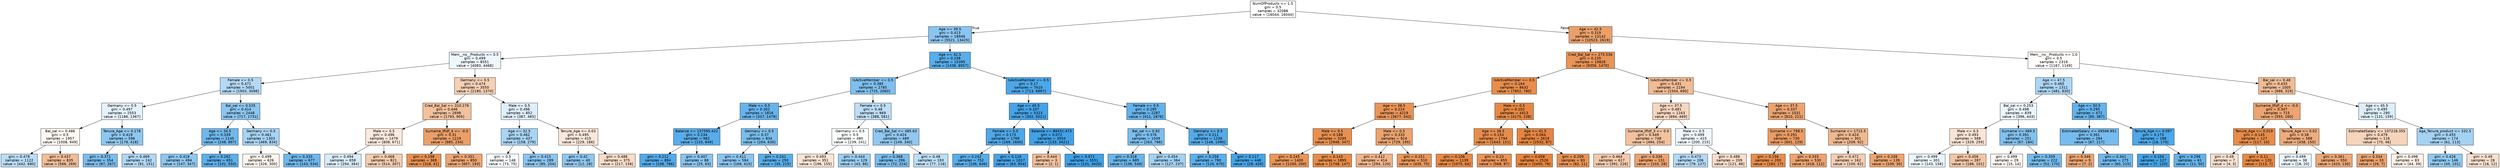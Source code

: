 digraph Tree {
node [shape=box, style="filled", color="black", fontname="helvetica"] ;
edge [fontname="helvetica"] ;
0 [label="NumOfProducts <= 1.5\ngini = 0.5\nsamples = 32088\nvalue = [16044, 16044]", fillcolor="#ffffff"] ;
1 [label="Age <= 39.5\ngini = 0.413\nsamples = 18946\nvalue = [5521, 13425]", fillcolor="#8ac5f0"] ;
0 -> 1 [labeldistance=2.5, labelangle=45, headlabel="True"] ;
2 [label="Mem__no__Products <= 0.5\ngini = 0.499\nsamples = 8551\nvalue = [4083, 4468]", fillcolor="#eef7fd"] ;
1 -> 2 ;
3 [label="Female <= 0.5\ngini = 0.471\nsamples = 5001\nvalue = [1903, 3098]", fillcolor="#b3d9f5"] ;
2 -> 3 ;
4 [label="Germany <= 0.5\ngini = 0.497\nsamples = 2553\nvalue = [1186, 1367]", fillcolor="#e5f2fc"] ;
3 -> 4 ;
5 [label="Bal_sal <= 0.486\ngini = 0.5\nsamples = 1957\nvalue = [1008, 949]", fillcolor="#fdf8f3"] ;
4 -> 5 ;
6 [label="gini = 0.478\nsamples = 1122\nvalue = [442, 680]", fillcolor="#baddf6"] ;
5 -> 6 ;
7 [label="gini = 0.437\nsamples = 835\nvalue = [566, 269]", fillcolor="#f1bd97"] ;
5 -> 7 ;
8 [label="Tenure_Age <= 0.178\ngini = 0.419\nsamples = 596\nvalue = [178, 418]", fillcolor="#8dc7f0"] ;
4 -> 8 ;
9 [label="gini = 0.371\nsamples = 354\nvalue = [87, 267]", fillcolor="#7abded"] ;
8 -> 9 ;
10 [label="gini = 0.469\nsamples = 242\nvalue = [91, 151]", fillcolor="#b0d8f5"] ;
8 -> 10 ;
11 [label="Bal_sal <= 0.535\ngini = 0.414\nsamples = 2448\nvalue = [717, 1731]", fillcolor="#8bc6f0"] ;
3 -> 11 ;
12 [label="Age <= 34.5\ngini = 0.339\nsamples = 1145\nvalue = [248, 897]", fillcolor="#70b8ec"] ;
11 -> 12 ;
13 [label="gini = 0.418\nsamples = 494\nvalue = [147, 347]", fillcolor="#8dc7f0"] ;
12 -> 13 ;
14 [label="gini = 0.262\nsamples = 651\nvalue = [101, 550]", fillcolor="#5dafea"] ;
12 -> 14 ;
15 [label="Germany <= 0.5\ngini = 0.461\nsamples = 1303\nvalue = [469, 834]", fillcolor="#a8d4f4"] ;
11 -> 15 ;
16 [label="gini = 0.499\nsamples = 626\nvalue = [326, 300]", fillcolor="#fdf5ef"] ;
15 -> 16 ;
17 [label="gini = 0.333\nsamples = 677\nvalue = [143, 534]", fillcolor="#6eb7ec"] ;
15 -> 17 ;
18 [label="Germany <= 0.5\ngini = 0.474\nsamples = 3550\nvalue = [2180, 1370]", fillcolor="#f5d0b5"] ;
2 -> 18 ;
19 [label="Cred_Bal_Sal <= 310.276\ngini = 0.446\nsamples = 2698\nvalue = [1793, 905]", fillcolor="#f2c19d"] ;
18 -> 19 ;
20 [label="Male <= 0.5\ngini = 0.496\nsamples = 1479\nvalue = [808, 671]", fillcolor="#fbeadd"] ;
19 -> 20 ;
21 [label="gini = 0.494\nsamples = 658\nvalue = [294, 364]", fillcolor="#d9ecfa"] ;
20 -> 21 ;
22 [label="gini = 0.468\nsamples = 821\nvalue = [514, 307]", fillcolor="#f5ccaf"] ;
20 -> 22 ;
23 [label="Surname_tfidf_4 <= -0.0\ngini = 0.31\nsamples = 1219\nvalue = [985, 234]", fillcolor="#eb9f68"] ;
19 -> 23 ;
24 [label="gini = 0.198\nsamples = 369\nvalue = [328, 41]", fillcolor="#e89152"] ;
23 -> 24 ;
25 [label="gini = 0.351\nsamples = 850\nvalue = [657, 193]", fillcolor="#eda673"] ;
23 -> 25 ;
26 [label="Male <= 0.5\ngini = 0.496\nsamples = 852\nvalue = [387, 465]", fillcolor="#deeffb"] ;
18 -> 26 ;
27 [label="Age <= 32.5\ngini = 0.462\nsamples = 437\nvalue = [158, 279]", fillcolor="#a9d4f4"] ;
26 -> 27 ;
28 [label="gini = 0.5\nsamples = 148\nvalue = [73, 75]", fillcolor="#fafcfe"] ;
27 -> 28 ;
29 [label="gini = 0.415\nsamples = 289\nvalue = [85, 204]", fillcolor="#8bc6f0"] ;
27 -> 29 ;
30 [label="Tenure_Age <= 0.03\ngini = 0.495\nsamples = 415\nvalue = [229, 186]", fillcolor="#fae7da"] ;
26 -> 30 ;
31 [label="gini = 0.42\nsamples = 40\nvalue = [12, 28]", fillcolor="#8ec7f0"] ;
30 -> 31 ;
32 [label="gini = 0.488\nsamples = 375\nvalue = [217, 158]", fillcolor="#f8ddc9"] ;
30 -> 32 ;
33 [label="Age <= 42.5\ngini = 0.238\nsamples = 10395\nvalue = [1438, 8957]", fillcolor="#59ade9"] ;
1 -> 33 ;
34 [label="IsActiveMember <= 0.5\ngini = 0.385\nsamples = 2785\nvalue = [725, 2060]", fillcolor="#7fbfee"] ;
33 -> 34 ;
35 [label="Male <= 0.5\ngini = 0.302\nsamples = 1816\nvalue = [337, 1479]", fillcolor="#66b3eb"] ;
34 -> 35 ;
36 [label="Balance <= 137595.422\ngini = 0.234\nsamples = 982\nvalue = [133, 849]", fillcolor="#58ace9"] ;
35 -> 36 ;
37 [label="gini = 0.212\nsamples = 894\nvalue = [108, 786]", fillcolor="#54aae9"] ;
36 -> 37 ;
38 [label="gini = 0.407\nsamples = 88\nvalue = [25, 63]", fillcolor="#88c4ef"] ;
36 -> 38 ;
39 [label="Germany <= 0.5\ngini = 0.37\nsamples = 834\nvalue = [204, 630]", fillcolor="#79bded"] ;
35 -> 39 ;
40 [label="gini = 0.411\nsamples = 584\nvalue = [169, 415]", fillcolor="#8ac5f0"] ;
39 -> 40 ;
41 [label="gini = 0.241\nsamples = 250\nvalue = [35, 215]", fillcolor="#59ade9"] ;
39 -> 41 ;
42 [label="Female <= 0.5\ngini = 0.48\nsamples = 969\nvalue = [388, 581]", fillcolor="#bddef6"] ;
34 -> 42 ;
43 [label="Germany <= 0.5\ngini = 0.5\nsamples = 480\nvalue = [239, 241]", fillcolor="#fdfeff"] ;
42 -> 43 ;
44 [label="gini = 0.493\nsamples = 351\nvalue = [196, 155]", fillcolor="#fae5d6"] ;
43 -> 44 ;
45 [label="gini = 0.444\nsamples = 129\nvalue = [43, 86]", fillcolor="#9ccef2"] ;
43 -> 45 ;
46 [label="Cred_Bal_Sal <= 485.63\ngini = 0.424\nsamples = 489\nvalue = [149, 340]", fillcolor="#90c8f0"] ;
42 -> 46 ;
47 [label="gini = 0.368\nsamples = 296\nvalue = [72, 224]", fillcolor="#79bced"] ;
46 -> 47 ;
48 [label="gini = 0.48\nsamples = 193\nvalue = [77, 116]", fillcolor="#bcdef6"] ;
46 -> 48 ;
49 [label="IsActiveMember <= 0.5\ngini = 0.17\nsamples = 7610\nvalue = [713, 6897]", fillcolor="#4da7e8"] ;
33 -> 49 ;
50 [label="Age <= 45.5\ngini = 0.107\nsamples = 5323\nvalue = [302, 5021]", fillcolor="#45a3e7"] ;
49 -> 50 ;
51 [label="Female <= 0.5\ngini = 0.173\nsamples = 1769\nvalue = [169, 1600]", fillcolor="#4ea7e8"] ;
50 -> 51 ;
52 [label="gini = 0.242\nsamples = 752\nvalue = [106, 646]", fillcolor="#59ade9"] ;
51 -> 52 ;
53 [label="gini = 0.116\nsamples = 1017\nvalue = [63, 954]", fillcolor="#46a3e7"] ;
51 -> 53 ;
54 [label="Balance <= 88431.473\ngini = 0.072\nsamples = 3554\nvalue = [133, 3421]", fillcolor="#41a1e6"] ;
50 -> 54 ;
55 [label="gini = 0.444\nsamples = 3\nvalue = [2, 1]", fillcolor="#f2c09c"] ;
54 -> 55 ;
56 [label="gini = 0.071\nsamples = 3551\nvalue = [131, 3420]", fillcolor="#41a1e6"] ;
54 -> 56 ;
57 [label="Female <= 0.5\ngini = 0.295\nsamples = 2287\nvalue = [411, 1876]", fillcolor="#64b2eb"] ;
49 -> 57 ;
58 [label="Bal_sal <= 0.82\ngini = 0.376\nsamples = 1049\nvalue = [263, 786]", fillcolor="#7bbeee"] ;
57 -> 58 ;
59 [label="gini = 0.318\nsamples = 685\nvalue = [136, 549]", fillcolor="#6ab5eb"] ;
58 -> 59 ;
60 [label="gini = 0.454\nsamples = 364\nvalue = [127, 237]", fillcolor="#a3d2f3"] ;
58 -> 60 ;
61 [label="Germany <= 0.5\ngini = 0.211\nsamples = 1238\nvalue = [148, 1090]", fillcolor="#54aae9"] ;
57 -> 61 ;
62 [label="gini = 0.258\nsamples = 790\nvalue = [120, 670]", fillcolor="#5cafea"] ;
61 -> 62 ;
63 [label="gini = 0.117\nsamples = 448\nvalue = [28, 420]", fillcolor="#46a4e7"] ;
61 -> 63 ;
64 [label="Age <= 42.5\ngini = 0.319\nsamples = 13142\nvalue = [10523, 2619]", fillcolor="#eba06a"] ;
0 -> 64 [labeldistance=2.5, labelangle=-45, headlabel="False"] ;
65 [label="Cred_Bal_Sal <= 275.536\ngini = 0.235\nsamples = 10826\nvalue = [9356, 1470]", fillcolor="#e99558"] ;
64 -> 65 ;
66 [label="IsActiveMember <= 0.5\ngini = 0.164\nsamples = 8632\nvalue = [7852, 780]", fillcolor="#e88e4d"] ;
65 -> 66 ;
67 [label="Age <= 38.5\ngini = 0.224\nsamples = 4219\nvalue = [3677, 542]", fillcolor="#e99456"] ;
66 -> 67 ;
68 [label="Male <= 0.5\ngini = 0.188\nsamples = 3295\nvalue = [2948, 347]", fillcolor="#e89050"] ;
67 -> 68 ;
69 [label="gini = 0.245\nsamples = 1400\nvalue = [1200, 200]", fillcolor="#e9965a"] ;
68 -> 69 ;
70 [label="gini = 0.143\nsamples = 1895\nvalue = [1748, 147]", fillcolor="#e78c4a"] ;
68 -> 70 ;
71 [label="Male <= 0.5\ngini = 0.333\nsamples = 924\nvalue = [729, 195]", fillcolor="#eca36e"] ;
67 -> 71 ;
72 [label="gini = 0.412\nsamples = 414\nvalue = [294, 120]", fillcolor="#f0b48a"] ;
71 -> 72 ;
73 [label="gini = 0.251\nsamples = 510\nvalue = [435, 75]", fillcolor="#e9975b"] ;
71 -> 73 ;
74 [label="Male <= 0.5\ngini = 0.102\nsamples = 4413\nvalue = [4175, 238]", fillcolor="#e68844"] ;
66 -> 74 ;
75 [label="Age <= 36.5\ngini = 0.154\nsamples = 1794\nvalue = [1643, 151]", fillcolor="#e78d4b"] ;
74 -> 75 ;
76 [label="gini = 0.106\nsamples = 1139\nvalue = [1075, 64]", fillcolor="#e78945"] ;
75 -> 76 ;
77 [label="gini = 0.23\nsamples = 655\nvalue = [568, 87]", fillcolor="#e99457"] ;
75 -> 77 ;
78 [label="Age <= 41.5\ngini = 0.064\nsamples = 2619\nvalue = [2532, 87]", fillcolor="#e68540"] ;
74 -> 78 ;
79 [label="gini = 0.058\nsamples = 2526\nvalue = [2450, 76]", fillcolor="#e6853f"] ;
78 -> 79 ;
80 [label="gini = 0.209\nsamples = 93\nvalue = [82, 11]", fillcolor="#e89254"] ;
78 -> 80 ;
81 [label="IsActiveMember <= 0.5\ngini = 0.431\nsamples = 2194\nvalue = [1504, 690]", fillcolor="#f1bb94"] ;
65 -> 81 ;
82 [label="Age <= 37.5\ngini = 0.481\nsamples = 1163\nvalue = [694, 469]", fillcolor="#f7d6bf"] ;
81 -> 82 ;
83 [label="Surname_tfidf_3 <= 0.0\ngini = 0.449\nsamples = 748\nvalue = [494, 254]", fillcolor="#f2c29f"] ;
82 -> 83 ;
84 [label="gini = 0.464\nsamples = 617\nvalue = [391, 226]", fillcolor="#f4caab"] ;
83 -> 84 ;
85 [label="gini = 0.336\nsamples = 131\nvalue = [103, 28]", fillcolor="#eca36f"] ;
83 -> 85 ;
86 [label="Male <= 0.5\ngini = 0.499\nsamples = 415\nvalue = [200, 215]", fillcolor="#f1f8fd"] ;
82 -> 86 ;
87 [label="gini = 0.473\nsamples = 206\nvalue = [79, 127]", fillcolor="#b4daf5"] ;
86 -> 87 ;
88 [label="gini = 0.488\nsamples = 209\nvalue = [121, 88]", fillcolor="#f8ddc9"] ;
86 -> 88 ;
89 [label="Age <= 37.5\ngini = 0.337\nsamples = 1031\nvalue = [810, 221]", fillcolor="#eca36f"] ;
81 -> 89 ;
90 [label="Surname <= 798.5\ngini = 0.291\nsamples = 730\nvalue = [601, 129]", fillcolor="#eb9c63"] ;
89 -> 90 ;
91 [label="gini = 0.156\nsamples = 200\nvalue = [183, 17]", fillcolor="#e78d4b"] ;
90 -> 91 ;
92 [label="gini = 0.333\nsamples = 530\nvalue = [418, 112]", fillcolor="#eca36e"] ;
90 -> 92 ;
93 [label="Surname <= 1715.5\ngini = 0.424\nsamples = 301\nvalue = [209, 92]", fillcolor="#f0b890"] ;
89 -> 93 ;
94 [label="gini = 0.472\nsamples = 162\nvalue = [100, 62]", fillcolor="#f5cfb4"] ;
93 -> 94 ;
95 [label="gini = 0.338\nsamples = 139\nvalue = [109, 30]", fillcolor="#eca46f"] ;
93 -> 95 ;
96 [label="Mem__no__Products <= 1.0\ngini = 0.5\nsamples = 2316\nvalue = [1167, 1149]", fillcolor="#fffdfc"] ;
64 -> 96 ;
97 [label="Age <= 47.5\ngini = 0.465\nsamples = 1311\nvalue = [481, 830]", fillcolor="#acd6f4"] ;
96 -> 97 ;
98 [label="Bal_sal <= 0.253\ngini = 0.498\nsamples = 839\nvalue = [396, 443]", fillcolor="#eaf5fc"] ;
97 -> 98 ;
99 [label="Male <= 0.5\ngini = 0.493\nsamples = 588\nvalue = [329, 259]", fillcolor="#f9e4d5"] ;
98 -> 99 ;
100 [label="gini = 0.499\nsamples = 301\nvalue = [143, 158]", fillcolor="#ecf6fd"] ;
99 -> 100 ;
101 [label="gini = 0.456\nsamples = 287\nvalue = [186, 101]", fillcolor="#f3c5a5"] ;
99 -> 101 ;
102 [label="Surname <= 469.5\ngini = 0.391\nsamples = 251\nvalue = [67, 184]", fillcolor="#81c1ee"] ;
98 -> 102 ;
103 [label="gini = 0.499\nsamples = 29\nvalue = [15, 14]", fillcolor="#fdf7f2"] ;
102 -> 103 ;
104 [label="gini = 0.359\nsamples = 222\nvalue = [52, 170]", fillcolor="#76bbed"] ;
102 -> 104 ;
105 [label="Age <= 50.5\ngini = 0.295\nsamples = 472\nvalue = [85, 387]", fillcolor="#64b3eb"] ;
97 -> 105 ;
106 [label="EstimatedSalary <= 49566.951\ngini = 0.361\nsamples = 284\nvalue = [67, 217]", fillcolor="#76bbed"] ;
105 -> 106 ;
107 [label="gini = 0.346\nsamples = 9\nvalue = [7, 2]", fillcolor="#eca572"] ;
106 -> 107 ;
108 [label="gini = 0.341\nsamples = 275\nvalue = [60, 215]", fillcolor="#70b8ec"] ;
106 -> 108 ;
109 [label="Tenure_Age <= 0.097\ngini = 0.173\nsamples = 188\nvalue = [18, 170]", fillcolor="#4ea7e8"] ;
105 -> 109 ;
110 [label="gini = 0.104\nsamples = 127\nvalue = [7, 120]", fillcolor="#45a3e7"] ;
109 -> 110 ;
111 [label="gini = 0.296\nsamples = 61\nvalue = [11, 50]", fillcolor="#65b3eb"] ;
109 -> 111 ;
112 [label="Bal_sal <= 0.48\ngini = 0.433\nsamples = 1005\nvalue = [686, 319]", fillcolor="#f1bc95"] ;
96 -> 112 ;
113 [label="Surname_tfidf_4 <= -0.0\ngini = 0.347\nsamples = 715\nvalue = [555, 160]", fillcolor="#eca572"] ;
112 -> 113 ;
114 [label="Tenure_Age <= 0.019\ngini = 0.145\nsamples = 127\nvalue = [117, 10]", fillcolor="#e78c4a"] ;
113 -> 114 ;
115 [label="gini = 0.49\nsamples = 7\nvalue = [4, 3]", fillcolor="#f8e0ce"] ;
114 -> 115 ;
116 [label="gini = 0.11\nsamples = 120\nvalue = [113, 7]", fillcolor="#e78945"] ;
114 -> 116 ;
117 [label="Tenure_Age <= 0.02\ngini = 0.38\nsamples = 588\nvalue = [438, 150]", fillcolor="#eeac7d"] ;
113 -> 117 ;
118 [label="gini = 0.499\nsamples = 38\nvalue = [18, 20]", fillcolor="#ebf5fc"] ;
117 -> 118 ;
119 [label="gini = 0.361\nsamples = 550\nvalue = [420, 130]", fillcolor="#eda876"] ;
117 -> 119 ;
120 [label="Age <= 45.5\ngini = 0.495\nsamples = 290\nvalue = [131, 159]", fillcolor="#dceefa"] ;
112 -> 120 ;
121 [label="EstimatedSalary <= 107228.355\ngini = 0.479\nsamples = 116\nvalue = [70, 46]", fillcolor="#f6d4bb"] ;
120 -> 121 ;
122 [label="gini = 0.334\nsamples = 33\nvalue = [26, 7]", fillcolor="#eca36e"] ;
121 -> 122 ;
123 [label="gini = 0.498\nsamples = 83\nvalue = [44, 39]", fillcolor="#fcf1e8"] ;
121 -> 123 ;
124 [label="Age_Tenure_product <= 332.5\ngini = 0.455\nsamples = 174\nvalue = [61, 113]", fillcolor="#a4d2f3"] ;
120 -> 124 ;
125 [label="gini = 0.426\nsamples = 146\nvalue = [45, 101]", fillcolor="#91c9f1"] ;
124 -> 125 ;
126 [label="gini = 0.49\nsamples = 28\nvalue = [16, 12]", fillcolor="#f8e0ce"] ;
124 -> 126 ;
}